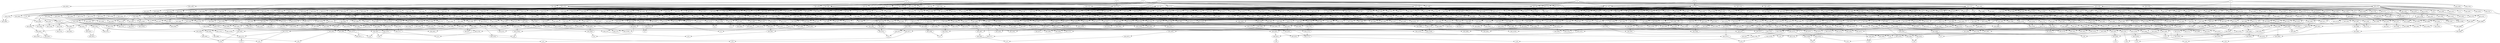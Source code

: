 digraph G {
    "new_n84_" -> "o_1_";
    "new_n94_" -> "o_1_";
    "new_n80_" -> "new_n74_";
    "new_n82_" -> "new_n74_";
    "new_n79_" -> "new_n75_";
    "new_n78_" -> "new_n76_";
    "i_3_" -> "new_n77_";
    "i_4_" -> "new_n77_";
    "i_1_" -> "new_n78_";
    "i_0_" -> "new_n78_";
    "i_6_" -> "new_n79_";
    "new_n77_" -> "new_n80_";
    "new_n81_" -> "new_n80_";
    "i_2_" -> "new_n81_";
    "new_n77_" -> "new_n82_";
    "new_n83_" -> "new_n82_";
    "i_2_" -> "new_n83_";
    "i_1_" -> "new_n83_";
    "new_n92_" -> "new_n84_";
    "new_n85_" -> "new_n84_";
    "new_n88_" -> "new_n85_";
    "new_n86_" -> "new_n85_";
    "new_n77_" -> "new_n86_";
    "new_n87_" -> "new_n86_";
    "i_2_" -> "new_n87_";
    "new_n89_" -> "new_n88_";
    "i_2_" -> "new_n89_";
    "i_0_" -> "new_n89_";
    "new_n91_" -> "new_n90_";
    "i_4_" -> "new_n91_";
    "i_3_" -> "new_n91_";
    "new_n77_" -> "new_n92_";
    "new_n93_" -> "new_n92_";
    "i_0_" -> "new_n93_";
    "i_1_" -> "new_n93_";
    "new_n97_" -> "new_n94_";
    "new_n96_" -> "new_n95_";
    "i_3_" -> "new_n96_";
    "i_4_" -> "new_n96_";
    "i_6_" -> "new_n97_";
    "new_n98_" -> "new_n97_";
    "i_3_" -> "new_n98_";
    "i_4_" -> "new_n98_";
    "new_n100_" -> "o_19_";
    "new_n103_" -> "o_19_";
    "new_n96_" -> "new_n100_";
    "new_n96_" -> "new_n101_";
    "new_n102_" -> "new_n101_";
    "i_5_" -> "new_n102_";
    "i_4_" -> "new_n102_";
    "i_2_" -> "new_n103_";
    "i_0_" -> "new_n103_";
    "new_n113_" -> "o_2_";
    "new_n115_" -> "o_2_";
    "new_n109_" -> "new_n105_";
    "new_n111_" -> "new_n105_";
    "new_n87_" -> "new_n106_";
    "new_n108_" -> "new_n107_";
    "i_4_" -> "new_n108_";
    "i_5_" -> "new_n108_";
    "new_n79_" -> "new_n109_";
    "new_n108_" -> "new_n110_";
    "new_n108_" -> "new_n111_";
    "new_n112_" -> "new_n111_";
    "i_0_" -> "new_n112_";
    "i_2_" -> "new_n112_";
    "new_n114_" -> "new_n113_";
    "new_n107_" -> "new_n113_";
    "i_2_" -> "new_n114_";
    "i_0_" -> "new_n114_";
    "new_n83_" -> "new_n115_";
    "new_n107_" -> "new_n115_";
    "new_n125_" -> "o_0_";
    "new_n136_" -> "o_0_";
    "new_n124_" -> "new_n117_";
    "new_n118_" -> "new_n117_";
    "new_n121_" -> "new_n118_";
    "new_n119_" -> "new_n118_";
    "new_n93_" -> "new_n119_";
    "new_n77_" -> "new_n120_";
    "new_n103_" -> "new_n121_";
    "new_n123_" -> "o_21_";
    "new_n91_" -> "o_21_";
    "i_2_" -> "new_n123_";
    "i_0_" -> "new_n123_";
    "new_n91_" -> "new_n124_";
    "new_n114_" -> "new_n124_";
    "new_n129_" -> "new_n125_";
    "new_n135_" -> "new_n125_";
    "new_n128_" -> "new_n126_";
    "new_n112_" -> "new_n127_";
    "new_n83_" -> "new_n128_";
    "new_n77_" -> "new_n128_";
    "new_n134_" -> "new_n129_";
    "new_n130_" -> "new_n129_";
    "o_6_" -> "new_n130_";
    "new_n93_" -> "new_n131_";
    "new_n91_" -> "new_n131_";
    "new_n112_" -> "o_6_";
    "new_n91_" -> "o_6_";
    "new_n88_" -> "new_n133_";
    "new_n91_" -> "new_n134_";
    "new_n78_" -> "new_n134_";
    "new_n114_" -> "new_n135_";
    "new_n120_" -> "new_n135_";
    "new_n141_" -> "new_n136_";
    "new_n143_" -> "new_n136_";
    "new_n140_" -> "new_n137_";
    "new_n138_" -> "new_n137_";
    "new_n114_" -> "new_n138_";
    "new_n139_" -> "new_n138_";
    "i_7_" -> "new_n139_";
    "new_n91_" -> "new_n140_";
    "new_n120_" -> "new_n141_";
    "new_n142_" -> "new_n141_";
    "new_n91_" -> "new_n142_";
    "new_n83_" -> "new_n142_";
    "new_n145_" -> "new_n143_";
    "new_n144_" -> "new_n143_";
    "new_n103_" -> "new_n144_";
    "new_n139_" -> "new_n144_";
    "new_n103_" -> "new_n145_";
    "new_n139_" -> "o_29_";
    "new_n194_" -> "o_60_";
    "new_n240_" -> "o_60_";
    "new_n180_" -> "new_n148_";
    "new_n191_" -> "new_n148_";
    "new_n162_" -> "new_n149_";
    "new_n157_" -> "new_n150_";
    "new_n151_" -> "new_n150_";
    "new_n152_" -> "new_n151_";
    "new_n155_" -> "new_n152_";
    "new_n153_" -> "new_n152_";
    "new_n154_" -> "new_n153_";
    "new_n103_" -> "new_n153_";
    "i_3_" -> "new_n154_";
    "i_5_" -> "new_n154_";
    "new_n154_" -> "new_n155_";
    "i_6_" -> "new_n155_";
    "new_n103_" -> "new_n156_";
    "i_6_" -> "new_n156_";
    "new_n158_" -> "new_n157_";
    "new_n121_" -> "new_n158_";
    "new_n159_" -> "new_n158_";
    "new_n102_" -> "new_n159_";
    "i_6_" -> "new_n159_";
    "new_n103_" -> "new_n160_";
    "new_n102_" -> "new_n161_";
    "new_n96_" -> "new_n161_";
    "new_n167_" -> "new_n162_";
    "new_n177_" -> "new_n162_";
    "new_n102_" -> "new_n163_";
    "new_n164_" -> "new_n163_";
    "new_n165_" -> "new_n164_";
    "o_6_" -> "new_n164_";
    "new_n112_" -> "new_n165_";
    "i_6_" -> "new_n166_";
    "new_n176_" -> "new_n167_";
    "new_n172_" -> "new_n167_";
    "new_n169_" -> "new_n168_";
    "new_n112_" -> "new_n168_";
    "new_n102_" -> "new_n169_";
    "i_6_" -> "new_n170_";
    "new_n96_" -> "new_n171_";
    "new_n173_" -> "new_n172_";
    "new_n174_" -> "new_n172_";
    "new_n170_" -> "new_n173_";
    "new_n112_" -> "new_n174_";
    "new_n175_" -> "new_n174_";
    "i_6_" -> "new_n175_";
    "new_n112_" -> "new_n176_";
    "new_n100_" -> "new_n176_";
    "new_n178_" -> "new_n177_";
    "o_9_" -> "new_n177_";
    "new_n112_" -> "new_n178_";
    "new_n139_" -> "new_n178_";
    "new_n112_" -> "o_9_";
    "new_n170_" -> "o_9_";
    "new_n188_" -> "new_n180_";
    "new_n182_" -> "new_n181_";
    "new_n186_" -> "new_n181_";
    "new_n184_" -> "new_n182_";
    "i_6_" -> "new_n183_";
    "new_n185_" -> "new_n184_";
    "i_3_" -> "new_n185_";
    "i_4_" -> "new_n185_";
    "new_n155_" -> "new_n186_";
    "new_n187_" -> "new_n186_";
    "new_n103_" -> "new_n187_";
    "new_n98_" -> "new_n187_";
    "new_n190_" -> "new_n188_";
    "new_n189_" -> "new_n188_";
    "new_n112_" -> "new_n189_";
    "new_n77_" -> "new_n189_";
    "new_n185_" -> "new_n190_";
    "new_n145_" -> "new_n191_";
    "new_n193_" -> "new_n192_";
    "new_n108_" -> "new_n193_";
    "new_n212_" -> "new_n194_";
    "new_n236_" -> "new_n194_";
    "new_n205_" -> "new_n195_";
    "new_n197_" -> "new_n196_";
    "new_n200_" -> "new_n197_";
    "new_n107_" -> "new_n198_";
    "new_n114_" -> "new_n198_";
    "i_6_" -> "new_n199_";
    "new_n201_" -> "new_n200_";
    "new_n202_" -> "new_n200_";
    "new_n139_" -> "new_n201_";
    "new_n114_" -> "new_n202_";
    "i_6_" -> "new_n202_";
    "new_n114_" -> "new_n203_";
    "new_n96_" -> "new_n204_";
    "new_n209_" -> "new_n205_";
    "new_n207_" -> "new_n206_";
    "new_n114_" -> "new_n206_";
    "new_n102_" -> "new_n207_";
    "new_n170_" -> "new_n208_";
    "new_n210_" -> "new_n209_";
    "new_n211_" -> "new_n209_";
    "new_n114_" -> "new_n210_";
    "new_n170_" -> "new_n210_";
    "new_n114_" -> "new_n211_";
    "new_n175_" -> "new_n211_";
    "new_n223_" -> "new_n212_";
    "new_n229_" -> "new_n212_";
    "new_n214_" -> "new_n213_";
    "new_n219_" -> "new_n214_";
    "new_n215_" -> "new_n214_";
    "new_n86_" -> "new_n215_";
    "new_n216_" -> "new_n215_";
    "new_n170_" -> "new_n216_";
    "new_n185_" -> "new_n216_";
    "new_n185_" -> "new_n217_";
    "new_n83_" -> "new_n218_";
    "i_6_" -> "new_n218_";
    "new_n83_" -> "new_n219_";
    "new_n185_" -> "new_n220_";
    "new_n98_" -> "new_n220_";
    "new_n83_" -> "o_15_";
    "new_n170_" -> "new_n222_";
    "new_n226_" -> "new_n223_";
    "new_n224_" -> "new_n223_";
    "new_n225_" -> "new_n224_";
    "new_n114_" -> "new_n225_";
    "new_n175_" -> "new_n225_";
    "o_3_" -> "new_n226_";
    "new_n170_" -> "new_n227_";
    "new_n154_" -> "o_3_";
    "new_n230_" -> "new_n229_";
    "new_n232_" -> "new_n230_";
    "new_n231_" -> "new_n230_";
    "new_n139_" -> "new_n231_";
    "new_n154_" -> "new_n231_";
    "new_n233_" -> "new_n232_";
    "new_n175_" -> "new_n232_";
    "i_3_" -> "new_n233_";
    "new_n235_" -> "new_n234_";
    "new_n114_" -> "new_n234_";
    "new_n98_" -> "new_n235_";
    "new_n238_" -> "new_n236_";
    "new_n239_" -> "new_n236_";
    "new_n183_" -> "new_n237_";
    "new_n93_" -> "new_n237_";
    "new_n93_" -> "new_n238_";
    "i_7_" -> "new_n238_";
    "new_n154_" -> "new_n239_";
    "new_n93_" -> "new_n239_";
    "new_n278_" -> "new_n240_";
    "new_n303_" -> "new_n240_";
    "new_n254_" -> "new_n241_";
    "new_n265_" -> "new_n241_";
    "new_n248_" -> "new_n242_";
    "new_n252_" -> "new_n242_";
    "new_n244_" -> "new_n243_";
    "new_n246_" -> "new_n244_";
    "new_n93_" -> "new_n245_";
    "new_n102_" -> "new_n246_";
    "i_6_" -> "new_n246_";
    "new_n93_" -> "new_n247_";
    "new_n249_" -> "new_n248_";
    "new_n251_" -> "new_n248_";
    "new_n250_" -> "new_n249_";
    "i_4_" -> "new_n250_";
    "new_n93_" -> "new_n251_";
    "new_n253_" -> "new_n252_";
    "new_n89_" -> "new_n253_";
    "new_n108_" -> "new_n253_";
    "new_n261_" -> "new_n254_";
    "new_n255_" -> "new_n254_";
    "new_n260_" -> "new_n255_";
    "new_n256_" -> "new_n255_";
    "new_n257_" -> "new_n256_";
    "o_7_" -> "new_n256_";
    "new_n185_" -> "new_n257_";
    "new_n108_" -> "o_7_";
    "new_n170_" -> "o_7_";
    "new_n114_" -> "new_n259_";
    "new_n77_" -> "new_n259_";
    "new_n170_" -> "new_n260_";
    "new_n185_" -> "new_n260_";
    "new_n262_" -> "new_n261_";
    "new_n108_" -> "new_n262_";
    "new_n78_" -> "new_n262_";
    "new_n108_" -> "new_n263_";
    "new_n139_" -> "new_n263_";
    "new_n123_" -> "new_n264_";
    "new_n185_" -> "new_n264_";
    "new_n269_" -> "new_n265_";
    "new_n266_" -> "new_n265_";
    "new_n268_" -> "new_n266_";
    "new_n227_" -> "new_n267_";
    "new_n112_" -> "new_n267_";
    "new_n112_" -> "new_n268_";
    "new_n175_" -> "new_n268_";
    "new_n274_" -> "new_n269_";
    "new_n272_" -> "new_n270_";
    "new_n273_" -> "new_n270_";
    "new_n108_" -> "new_n271_";
    "new_n123_" -> "new_n271_";
    "new_n139_" -> "new_n272_";
    "new_n123_" -> "new_n272_";
    "new_n123_" -> "new_n273_";
    "new_n175_" -> "new_n273_";
    "new_n275_" -> "new_n274_";
    "new_n276_" -> "new_n274_";
    "new_n123_" -> "new_n275_";
    "new_n123_" -> "new_n276_";
    "new_n170_" -> "new_n276_";
    "new_n77_" -> "new_n277_";
    "new_n123_" -> "new_n277_";
    "new_n298_" -> "new_n278_";
    "new_n289_" -> "new_n279_";
    "new_n294_" -> "new_n279_";
    "new_n284_" -> "new_n280_";
    "new_n287_" -> "new_n280_";
    "new_n283_" -> "new_n281_";
    "new_n108_" -> "new_n282_";
    "new_n175_" -> "new_n282_";
    "new_n89_" -> "new_n283_";
    "o_8_" -> "new_n284_";
    "new_n154_" -> "new_n285_";
    "new_n89_" -> "new_n285_";
    "new_n108_" -> "o_8_";
    "new_n170_" -> "o_8_";
    "new_n288_" -> "new_n287_";
    "new_n134_" -> "new_n287_";
    "new_n154_" -> "new_n288_";
    "new_n250_" -> "new_n288_";
    "new_n290_" -> "new_n289_";
    "new_n110_" -> "new_n290_";
    "new_n166_" -> "new_n290_";
    "new_n154_" -> "new_n291_";
    "new_n114_" -> "new_n292_";
    "new_n98_" -> "new_n293_";
    "new_n185_" -> "new_n293_";
    "new_n295_" -> "new_n294_";
    "new_n297_" -> "new_n294_";
    "new_n227_" -> "new_n295_";
    "new_n154_" -> "new_n296_";
    "new_n91_" -> "new_n297_";
    "new_n175_" -> "new_n297_";
    "new_n302_" -> "new_n298_";
    "new_n300_" -> "new_n298_";
    "new_n83_" -> "new_n299_";
    "new_n218_" -> "new_n300_";
    "new_n301_" -> "new_n300_";
    "new_n139_" -> "new_n301_";
    "new_n154_" -> "new_n301_";
    "new_n91_" -> "new_n302_";
    "i_6_" -> "new_n302_";
    "new_n318_" -> "new_n303_";
    "new_n331_" -> "new_n303_";
    "new_n308_" -> "new_n304_";
    "new_n315_" -> "new_n304_";
    "new_n306_" -> "new_n305_";
    "new_n142_" -> "new_n305_";
    "new_n102_" -> "new_n306_";
    "i_6_" -> "new_n307_";
    "new_n309_" -> "new_n308_";
    "new_n312_" -> "new_n308_";
    "new_n173_" -> "new_n309_";
    "new_n310_" -> "new_n309_";
    "new_n83_" -> "new_n310_";
    "new_n96_" -> "new_n310_";
    "new_n169_" -> "new_n311_";
    "new_n83_" -> "new_n311_";
    "new_n314_" -> "new_n312_";
    "new_n313_" -> "new_n312_";
    "new_n83_" -> "new_n313_";
    "new_n77_" -> "new_n313_";
    "new_n185_" -> "new_n314_";
    "new_n317_" -> "new_n315_";
    "new_n316_" -> "new_n315_";
    "new_n108_" -> "new_n316_";
    "new_n83_" -> "new_n316_";
    "new_n83_" -> "new_n317_";
    "i_6_" -> "new_n317_";
    "new_n324_" -> "new_n318_";
    "new_n182_" -> "new_n319_";
    "new_n320_" -> "new_n319_";
    "o_16_" -> "new_n320_";
    "new_n323_" -> "new_n320_";
    "new_n98_" -> "new_n321_";
    "new_n154_" -> "o_16_";
    "new_n170_" -> "o_16_";
    "new_n154_" -> "new_n323_";
    "new_n175_" -> "new_n323_";
    "new_n330_" -> "new_n324_";
    "new_n325_" -> "new_n324_";
    "new_n140_" -> "new_n325_";
    "new_n123_" -> "new_n325_";
    "new_n102_" -> "new_n326_";
    "new_n328_" -> "new_n327_";
    "new_n123_" -> "new_n327_";
    "i_6_" -> "new_n328_";
    "new_n102_" -> "new_n329_";
    "new_n123_" -> "new_n330_";
    "new_n175_" -> "new_n330_";
    "new_n332_" -> "new_n331_";
    "new_n336_" -> "new_n331_";
    "new_n334_" -> "new_n332_";
    "new_n154_" -> "o_14_";
    "new_n170_" -> "o_14_";
    "new_n154_" -> "new_n334_";
    "new_n175_" -> "new_n334_";
    "new_n296_" -> "new_n335_";
    "new_n123_" -> "new_n335_";
    "new_n330_" -> "new_n336_";
    "new_n337_" -> "new_n336_";
    "new_n123_" -> "new_n337_";
    "new_n380_" -> "o_39_";
    "new_n419_" -> "o_39_";
    "new_n363_" -> "new_n339_";
    "new_n371_" -> "new_n339_";
    "new_n349_" -> "new_n340_";
    "new_n360_" -> "new_n340_";
    "new_n347_" -> "new_n341_";
    "new_n344_" -> "new_n342_";
    "new_n345_" -> "new_n342_";
    "new_n89_" -> "new_n343_";
    "new_n285_" -> "new_n344_";
    "new_n346_" -> "new_n345_";
    "new_n89_" -> "new_n346_";
    "new_n102_" -> "new_n346_";
    "new_n210_" -> "new_n347_";
    "new_n348_" -> "new_n347_";
    "new_n114_" -> "new_n348_";
    "new_n102_" -> "new_n348_";
    "new_n356_" -> "new_n349_";
    "new_n358_" -> "new_n349_";
    "new_n354_" -> "new_n350_";
    "new_n351_" -> "new_n350_";
    "new_n323_" -> "new_n351_";
    "new_n227_" -> "new_n352_";
    "new_n78_" -> "new_n352_";
    "new_n154_" -> "new_n353_";
    "new_n78_" -> "new_n354_";
    "new_n98_" -> "new_n355_";
    "new_n224_" -> "new_n356_";
    "new_n114_" -> "o_28_";
    "new_n134_" -> "new_n358_";
    "new_n359_" -> "new_n358_";
    "new_n297_" -> "new_n359_";
    "new_n90_" -> "new_n360_";
    "new_n361_" -> "new_n360_";
    "new_n362_" -> "new_n361_";
    "new_n78_" -> "new_n361_";
    "new_n79_" -> "new_n362_";
    "new_n102_" -> "new_n362_";
    "new_n367_" -> "new_n363_";
    "new_n364_" -> "new_n363_";
    "new_n88_" -> "new_n364_";
    "new_n366_" -> "new_n365_";
    "new_n78_" -> "new_n365_";
    "new_n170_" -> "new_n366_";
    "new_n253_" -> "new_n367_";
    "new_n369_" -> "new_n367_";
    "new_n328_" -> "new_n368_";
    "new_n89_" -> "new_n368_";
    "new_n282_" -> "new_n369_";
    "new_n370_" -> "new_n369_";
    "new_n89_" -> "new_n370_";
    "new_n96_" -> "new_n370_";
    "new_n374_" -> "new_n371_";
    "new_n372_" -> "new_n371_";
    "new_n373_" -> "new_n372_";
    "new_n232_" -> "new_n372_";
    "new_n114_" -> "new_n373_";
    "new_n376_" -> "new_n374_";
    "new_n78_" -> "o_11_";
    "new_n377_" -> "new_n376_";
    "new_n378_" -> "new_n376_";
    "new_n78_" -> "new_n377_";
    "new_n108_" -> "new_n377_";
    "new_n108_" -> "new_n378_";
    "new_n78_" -> "new_n378_";
    "new_n170_" -> "new_n379_";
    "new_n185_" -> "new_n379_";
    "new_n399_" -> "new_n380_";
    "new_n304_" -> "new_n380_";
    "new_n387_" -> "new_n381_";
    "new_n395_" -> "new_n381_";
    "new_n383_" -> "new_n382_";
    "new_n385_" -> "new_n382_";
    "o_21_" -> "new_n383_";
    "new_n330_" -> "new_n383_";
    "new_n112_" -> "new_n384_";
    "new_n386_" -> "new_n385_";
    "new_n123_" -> "new_n386_";
    "new_n154_" -> "new_n386_";
    "new_n391_" -> "new_n387_";
    "new_n394_" -> "new_n387_";
    "new_n301_" -> "new_n388_";
    "new_n390_" -> "new_n388_";
    "new_n291_" -> "new_n389_";
    "new_n154_" -> "new_n390_";
    "new_n93_" -> "new_n390_";
    "new_n393_" -> "new_n391_";
    "new_n123_" -> "o_20_";
    "new_n123_" -> "new_n393_";
    "new_n272_" -> "new_n394_";
    "new_n396_" -> "new_n395_";
    "new_n397_" -> "new_n395_";
    "new_n222_" -> "new_n396_";
    "new_n398_" -> "new_n397_";
    "new_n302_" -> "new_n397_";
    "new_n123_" -> "new_n398_";
    "i_6_" -> "new_n398_";
    "new_n410_" -> "new_n399_";
    "new_n407_" -> "new_n400_";
    "new_n405_" -> "new_n401_";
    "new_n402_" -> "new_n401_";
    "new_n403_" -> "new_n402_";
    "new_n404_" -> "new_n402_";
    "new_n103_" -> "new_n403_";
    "new_n96_" -> "new_n403_";
    "new_n103_" -> "new_n404_";
    "new_n77_" -> "new_n404_";
    "new_n145_" -> "new_n405_";
    "new_n193_" -> "new_n405_";
    "new_n169_" -> "new_n406_";
    "new_n103_" -> "new_n406_";
    "new_n121_" -> "new_n407_";
    "new_n409_" -> "new_n407_";
    "i_7_" -> "new_n408_";
    "new_n102_" -> "new_n409_";
    "new_n170_" -> "new_n409_";
    "new_n414_" -> "new_n410_";
    "new_n417_" -> "new_n410_";
    "new_n413_" -> "new_n411_";
    "new_n412_" -> "new_n411_";
    "new_n276_" -> "new_n412_";
    "new_n123_" -> "new_n413_";
    "new_n416_" -> "new_n414_";
    "new_n123_" -> "new_n415_";
    "i_7_" -> "new_n415_";
    "new_n413_" -> "new_n416_";
    "o_14_" -> "new_n416_";
    "new_n393_" -> "new_n417_";
    "new_n418_" -> "new_n417_";
    "new_n171_" -> "new_n418_";
    "new_n123_" -> "new_n418_";
    "new_n430_" -> "new_n419_";
    "new_n425_" -> "new_n420_";
    "new_n429_" -> "new_n420_";
    "new_n424_" -> "new_n421_";
    "new_n172_" -> "new_n421_";
    "new_n423_" -> "new_n422_";
    "new_n177_" -> "new_n422_";
    "new_n175_" -> "new_n423_";
    "new_n190_" -> "new_n424_";
    "new_n427_" -> "new_n425_";
    "new_n428_" -> "new_n425_";
    "new_n112_" -> "new_n426_";
    "new_n227_" -> "new_n427_";
    "new_n268_" -> "new_n427_";
    "new_n165_" -> "new_n428_";
    "o_6_" -> "new_n428_";
    "new_n98_" -> "new_n429_";
    "new_n155_" -> "new_n429_";
    "new_n439_" -> "new_n430_";
    "new_n449_" -> "new_n430_";
    "new_n436_" -> "new_n431_";
    "new_n216_" -> "new_n432_";
    "new_n434_" -> "new_n433_";
    "new_n83_" -> "new_n433_";
    "new_n185_" -> "new_n434_";
    "new_n98_" -> "new_n435_";
    "new_n438_" -> "new_n436_";
    "new_n437_" -> "new_n436_";
    "new_n154_" -> "new_n437_";
    "new_n222_" -> "new_n438_";
    "new_n443_" -> "new_n439_";
    "new_n182_" -> "new_n440_";
    "new_n441_" -> "new_n440_";
    "new_n314_" -> "new_n441_";
    "new_n442_" -> "new_n441_";
    "new_n114_" -> "new_n442_";
    "new_n77_" -> "new_n442_";
    "new_n444_" -> "new_n443_";
    "new_n448_" -> "new_n443_";
    "new_n445_" -> "new_n444_";
    "new_n446_" -> "new_n444_";
    "new_n96_" -> "new_n445_";
    "new_n114_" -> "new_n445_";
    "new_n96_" -> "new_n446_";
    "new_n114_" -> "new_n446_";
    "new_n114_" -> "new_n447_";
    "i_7_" -> "new_n447_";
    "new_n107_" -> "new_n448_";
    "new_n114_" -> "new_n448_";
    "new_n452_" -> "new_n449_";
    "new_n455_" -> "new_n449_";
    "new_n451_" -> "new_n450_";
    "new_n92_" -> "new_n450_";
    "new_n185_" -> "new_n451_";
    "new_n453_" -> "new_n452_";
    "new_n454_" -> "new_n452_";
    "new_n93_" -> "new_n453_";
    "new_n96_" -> "new_n453_";
    "new_n77_" -> "new_n454_";
    "new_n93_" -> "new_n454_";
    "new_n101_" -> "new_n455_";
    "new_n93_" -> "new_n455_";
    "new_n481_" -> "o_38_";
    "new_n493_" -> "o_38_";
    "new_n472_" -> "new_n457_";
    "new_n465_" -> "new_n458_";
    "new_n471_" -> "new_n458_";
    "new_n461_" -> "new_n459_";
    "new_n460_" -> "new_n459_";
    "new_n369_" -> "new_n460_";
    "new_n464_" -> "new_n461_";
    "new_n462_" -> "new_n461_";
    "new_n285_" -> "new_n462_";
    "new_n463_" -> "new_n462_";
    "new_n102_" -> "new_n463_";
    "i_6_" -> "new_n463_";
    "new_n102_" -> "new_n464_";
    "new_n139_" -> "new_n464_";
    "new_n468_" -> "new_n465_";
    "new_n470_" -> "new_n465_";
    "i_6_" -> "new_n466_";
    "new_n78_" -> "new_n467_";
    "new_n78_" -> "new_n468_";
    "new_n469_" -> "new_n468_";
    "new_n297_" -> "new_n469_";
    "new_n253_" -> "new_n470_";
    "new_n257_" -> "new_n470_";
    "new_n295_" -> "new_n471_";
    "new_n320_" -> "new_n471_";
    "new_n476_" -> "new_n472_";
    "new_n473_" -> "new_n472_";
    "new_n230_" -> "new_n473_";
    "new_n475_" -> "new_n473_";
    "new_n373_" -> "new_n474_";
    "new_n232_" -> "new_n475_";
    "new_n379_" -> "new_n475_";
    "new_n223_" -> "new_n476_";
    "new_n477_" -> "new_n476_";
    "new_n210_" -> "new_n477_";
    "new_n479_" -> "new_n478_";
    "new_n78_" -> "new_n478_";
    "new_n108_" -> "new_n479_";
    "i_6_" -> "new_n480_";
    "new_n77_" -> "new_n480_";
    "new_n162_" -> "new_n481_";
    "new_n492_" -> "new_n481_";
    "new_n489_" -> "new_n482_";
    "new_n490_" -> "new_n482_";
    "new_n485_" -> "new_n483_";
    "new_n488_" -> "new_n483_";
    "new_n330_" -> "new_n484_";
    "new_n332_" -> "new_n484_";
    "new_n486_" -> "new_n485_";
    "new_n487_" -> "new_n485_";
    "new_n171_" -> "new_n486_";
    "new_n246_" -> "new_n487_";
    "new_n405_" -> "new_n488_";
    "new_n389_" -> "new_n489_";
    "new_n268_" -> "new_n489_";
    "new_n110_" -> "new_n490_";
    "new_n251_" -> "new_n490_";
    "new_n453_" -> "new_n491_";
    "new_n442_" -> "new_n492_";
    "new_n443_" -> "new_n492_";
    "new_n506_" -> "new_n493_";
    "new_n495_" -> "new_n494_";
    "new_n503_" -> "new_n494_";
    "new_n499_" -> "new_n495_";
    "new_n498_" -> "new_n496_";
    "new_n309_" -> "new_n496_";
    "new_n328_" -> "new_n497_";
    "new_n83_" -> "new_n497_";
    "new_n96_" -> "new_n498_";
    "new_n139_" -> "new_n498_";
    "new_n501_" -> "new_n499_";
    "new_n502_" -> "new_n499_";
    "new_n91_" -> "new_n500_";
    "new_n296_" -> "new_n501_";
    "new_n83_" -> "new_n501_";
    "new_n140_" -> "new_n502_";
    "new_n83_" -> "new_n502_";
    "new_n504_" -> "new_n503_";
    "new_n505_" -> "new_n503_";
    "new_n273_" -> "new_n504_";
    "new_n276_" -> "new_n504_";
    "new_n398_" -> "new_n505_";
    "new_n180_" -> "new_n506_";
    "new_n508_" -> "new_n506_";
    "new_n157_" -> "new_n507_";
    "new_n513_" -> "new_n508_";
    "new_n512_" -> "new_n509_";
    "new_n511_" -> "new_n510_";
    "new_n185_" -> "new_n511_";
    "new_n317_" -> "new_n512_";
    "new_n516_" -> "new_n513_";
    "new_n518_" -> "new_n513_";
    "new_n515_" -> "new_n514_";
    "new_n93_" -> "new_n514_";
    "new_n185_" -> "new_n515_";
    "new_n355_" -> "new_n516_";
    "new_n93_" -> "new_n516_";
    "new_n154_" -> "new_n517_";
    "o_3_" -> "new_n518_";
    "new_n519_" -> "new_n518_";
    "new_n93_" -> "new_n519_";
    "i_6_" -> "new_n519_";
    "new_n175_" -> "o_25_";
    "new_n114_" -> "o_12_";
    "new_n545_" -> "o_37_";
    "new_n566_" -> "o_37_";
    "new_n524_" -> "new_n523_";
    "new_n541_" -> "new_n523_";
    "new_n538_" -> "new_n524_";
    "new_n540_" -> "new_n524_";
    "new_n531_" -> "new_n525_";
    "new_n533_" -> "new_n525_";
    "new_n527_" -> "new_n526_";
    "new_n530_" -> "new_n526_";
    "new_n227_" -> "new_n527_";
    "new_n528_" -> "new_n527_";
    "new_n154_" -> "new_n528_";
    "new_n170_" -> "new_n528_";
    "new_n78_" -> "new_n529_";
    "new_n108_" -> "new_n530_";
    "new_n103_" -> "new_n530_";
    "new_n285_" -> "new_n531_";
    "new_n532_" -> "new_n531_";
    "new_n227_" -> "new_n532_";
    "new_n346_" -> "new_n532_";
    "new_n158_" -> "new_n533_";
    "new_n534_" -> "new_n533_";
    "new_n536_" -> "new_n534_";
    "new_n537_" -> "new_n534_";
    "new_n114_" -> "new_n535_";
    "new_n185_" -> "new_n535_";
    "new_n123_" -> "new_n536_";
    "new_n170_" -> "new_n536_";
    "new_n89_" -> "new_n537_";
    "new_n170_" -> "new_n537_";
    "new_n501_" -> "new_n538_";
    "new_n539_" -> "new_n538_";
    "new_n337_" -> "new_n539_";
    "new_n137_" -> "new_n539_";
    "new_n300_" -> "new_n540_";
    "new_n543_" -> "new_n541_";
    "new_n287_" -> "new_n541_";
    "new_n325_" -> "new_n542_";
    "new_n544_" -> "new_n543_";
    "new_n164_" -> "new_n543_";
    "new_n329_" -> "new_n544_";
    "new_n555_" -> "new_n545_";
    "new_n363_" -> "new_n545_";
    "new_n548_" -> "new_n546_";
    "new_n551_" -> "new_n546_";
    "new_n422_" -> "new_n547_";
    "new_n550_" -> "new_n548_";
    "new_n190_" -> "new_n549_";
    "new_n127_" -> "new_n549_";
    "new_n100_" -> "new_n550_";
    "new_n112_" -> "new_n550_";
    "new_n552_" -> "new_n551_";
    "new_n553_" -> "new_n551_";
    "new_n366_" -> "new_n552_";
    "new_n155_" -> "new_n553_";
    "new_n554_" -> "new_n553_";
    "new_n103_" -> "new_n554_";
    "new_n98_" -> "new_n554_";
    "new_n562_" -> "new_n555_";
    "new_n563_" -> "new_n555_";
    "new_n557_" -> "new_n556_";
    "new_n561_" -> "new_n556_";
    "new_n558_" -> "new_n557_";
    "new_n173_" -> "new_n558_";
    "new_n559_" -> "new_n558_";
    "new_n96_" -> "new_n559_";
    "new_n83_" -> "new_n559_";
    "new_n207_" -> "new_n560_";
    "new_n83_" -> "new_n560_";
    "new_n307_" -> "new_n561_";
    "new_n142_" -> "new_n561_";
    "new_n490_" -> "new_n562_";
    "new_n565_" -> "new_n563_";
    "new_n239_" -> "new_n563_";
    "new_n93_" -> "new_n564_";
    "new_n98_" -> "new_n565_";
    "new_n93_" -> "new_n565_";
    "new_n569_" -> "new_n566_";
    "new_n568_" -> "new_n567_";
    "new_n214_" -> "new_n567_";
    "new_n274_" -> "new_n568_";
    "new_n270_" -> "new_n568_";
    "new_n570_" -> "new_n569_";
    "new_n574_" -> "new_n569_";
    "new_n572_" -> "new_n570_";
    "new_n573_" -> "new_n570_";
    "new_n112_" -> "new_n571_";
    "new_n235_" -> "new_n572_";
    "new_n112_" -> "new_n572_";
    "new_n154_" -> "new_n573_";
    "new_n112_" -> "new_n573_";
    "new_n226_" -> "new_n574_";
    "new_n230_" -> "new_n574_";
    "o_30_" -> "o_26_";
    "new_n170_" -> "o_30_";
    "new_n595_" -> "o_50_";
    "new_n601_" -> "o_50_";
    "new_n304_" -> "new_n578_";
    "new_n459_" -> "new_n578_";
    "new_n587_" -> "new_n579_";
    "new_n592_" -> "new_n579_";
    "new_n582_" -> "new_n580_";
    "new_n585_" -> "new_n580_";
    "new_n470_" -> "new_n581_";
    "new_n131_" -> "new_n582_";
    "new_n584_" -> "new_n582_";
    "new_n93_" -> "new_n583_";
    "new_n93_" -> "new_n584_";
    "new_n175_" -> "new_n584_";
    "new_n153_" -> "new_n585_";
    "new_n409_" -> "new_n585_";
    "new_n121_" -> "new_n586_";
    "new_n589_" -> "new_n587_";
    "new_n590_" -> "new_n587_";
    "new_n402_" -> "new_n588_";
    "new_n353_" -> "new_n589_";
    "new_n406_" -> "new_n589_";
    "new_n453_" -> "new_n590_";
    "new_n591_" -> "new_n590_";
    "o_3_" -> "new_n591_";
    "new_n297_" -> "new_n591_";
    "new_n570_" -> "new_n592_";
    "new_n236_" -> "new_n592_";
    "new_n93_" -> "new_n593_";
    "new_n77_" -> "new_n594_";
    "new_n596_" -> "new_n595_";
    "new_n598_" -> "new_n596_";
    "new_n599_" -> "new_n596_";
    "new_n229_" -> "new_n597_";
    "new_n223_" -> "new_n597_";
    "new_n134_" -> "new_n598_";
    "new_n262_" -> "new_n599_";
    "new_n209_" -> "new_n599_";
    "new_n78_" -> "new_n600_";
    "new_n96_" -> "new_n600_";
    "new_n567_" -> "new_n601_";
    "new_n607_" -> "new_n601_";
    "new_n603_" -> "new_n602_";
    "new_n604_" -> "new_n603_";
    "new_n606_" -> "new_n603_";
    "new_n605_" -> "new_n604_";
    "new_n264_" -> "new_n605_";
    "new_n260_" -> "new_n605_";
    "new_n335_" -> "new_n606_";
    "new_n332_" -> "new_n606_";
    "new_n305_" -> "new_n607_";
    "new_n612_" -> "o_36_";
    "new_n472_" -> "new_n609_";
    "new_n610_" -> "new_n609_";
    "new_n298_" -> "new_n610_";
    "new_n396_" -> "new_n611_";
    "new_n83_" -> "new_n611_";
    "new_n616_" -> "new_n612_";
    "new_n631_" -> "new_n612_";
    "new_n614_" -> "new_n613_";
    "new_n615_" -> "new_n613_";
    "new_n190_" -> "new_n614_";
    "new_n429_" -> "new_n614_";
    "new_n413_" -> "new_n615_";
    "new_n441_" -> "new_n615_";
    "new_n618_" -> "new_n616_";
    "new_n625_" -> "new_n616_";
    "new_n443_" -> "new_n617_";
    "new_n557_" -> "new_n618_";
    "new_n619_" -> "new_n618_";
    "new_n621_" -> "new_n619_";
    "new_n622_" -> "new_n619_";
    "new_n97_" -> "new_n620_";
    "new_n93_" -> "new_n620_";
    "new_n307_" -> "new_n621_";
    "new_n565_" -> "new_n621_";
    "new_n623_" -> "new_n622_";
    "new_n624_" -> "new_n622_";
    "new_n154_" -> "new_n623_";
    "new_n83_" -> "new_n624_";
    "new_n91_" -> "new_n624_";
    "new_n629_" -> "new_n625_";
    "new_n626_" -> "new_n625_";
    "new_n628_" -> "new_n626_";
    "new_n627_" -> "new_n626_";
    "new_n100_" -> "new_n627_";
    "new_n103_" -> "new_n627_";
    "new_n328_" -> "new_n628_";
    "new_n103_" -> "new_n628_";
    "new_n153_" -> "new_n629_";
    "new_n103_" -> "new_n630_";
    "new_n102_" -> "new_n630_";
    "new_n449_" -> "new_n631_";
    "new_n503_" -> "new_n631_";
    "new_n489_" -> "new_n632_";
    "new_n633_" -> "new_n632_";
    "new_n634_" -> "new_n633_";
    "new_n636_" -> "new_n633_";
    "new_n142_" -> "new_n634_";
    "new_n635_" -> "new_n634_";
    "new_n154_" -> "new_n635_";
    "new_n93_" -> "new_n635_";
    "o_21_" -> "new_n636_";
    "new_n393_" -> "new_n636_";
    "new_n317_" -> "o_27_";
    "new_n639_" -> "o_35_";
    "new_n645_" -> "new_n639_";
    "new_n649_" -> "new_n639_";
    "new_n618_" -> "new_n640_";
    "new_n641_" -> "new_n640_";
    "new_n644_" -> "new_n641_";
    "new_n452_" -> "new_n641_";
    "new_n643_" -> "new_n642_";
    "new_n530_" -> "new_n642_";
    "new_n171_" -> "new_n643_";
    "new_n573_" -> "new_n643_";
    "new_n634_" -> "new_n644_";
    "new_n646_" -> "new_n645_";
    "new_n425_" -> "new_n645_";
    "new_n647_" -> "new_n646_";
    "new_n331_" -> "new_n646_";
    "new_n648_" -> "new_n647_";
    "new_n429_" -> "new_n647_";
    "new_n98_" -> "new_n648_";
    "new_n503_" -> "new_n649_";
    "new_n93_" -> "o_13_";
    "new_n652_" -> "o_34_";
    "new_n613_" -> "o_34_";
    "new_n658_" -> "new_n652_";
    "new_n670_" -> "new_n652_";
    "new_n656_" -> "new_n653_";
    "new_n657_" -> "new_n653_";
    "new_n300_" -> "new_n654_";
    "new_n496_" -> "new_n654_";
    "new_n83_" -> "new_n655_";
    "new_n397_" -> "new_n656_";
    "new_n512_" -> "new_n657_";
    "new_n510_" -> "new_n657_";
    "new_n661_" -> "new_n658_";
    "new_n667_" -> "new_n658_";
    "new_n660_" -> "new_n659_";
    "new_n248_" -> "new_n659_";
    "new_n244_" -> "new_n660_";
    "new_n662_" -> "new_n661_";
    "new_n663_" -> "new_n662_";
    "new_n665_" -> "new_n662_";
    "new_n90_" -> "new_n663_";
    "new_n664_" -> "new_n663_";
    "new_n123_" -> "new_n664_";
    "i_6_" -> "new_n664_";
    "new_n666_" -> "new_n665_";
    "new_n139_" -> "new_n666_";
    "new_n123_" -> "new_n666_";
    "new_n270_" -> "new_n667_";
    "new_n669_" -> "new_n667_";
    "new_n123_" -> "new_n668_";
    "new_n276_" -> "new_n669_";
    "new_n671_" -> "new_n670_";
    "new_n672_" -> "new_n671_";
    "new_n674_" -> "new_n671_";
    "new_n427_" -> "new_n672_";
    "new_n108_" -> "new_n673_";
    "new_n93_" -> "new_n673_";
    "new_n332_" -> "new_n674_";
    "new_n693_" -> "o_40_";
    "new_n459_" -> "o_40_";
    "new_n684_" -> "new_n676_";
    "new_n689_" -> "new_n676_";
    "new_n680_" -> "new_n677_";
    "new_n681_" -> "new_n677_";
    "new_n245_" -> "new_n678_";
    "new_n679_" -> "new_n678_";
    "new_n302_" -> "new_n679_";
    "new_n561_" -> "new_n679_";
    "new_n505_" -> "new_n680_";
    "new_n416_" -> "new_n681_";
    "new_n682_" -> "new_n681_";
    "new_n386_" -> "new_n682_";
    "new_n683_" -> "new_n682_";
    "new_n123_" -> "new_n683_";
    "new_n154_" -> "new_n683_";
    "new_n686_" -> "new_n684_";
    "new_n688_" -> "new_n684_";
    "new_n583_" -> "new_n685_";
    "new_n488_" -> "new_n685_";
    "new_n268_" -> "new_n686_";
    "new_n687_" -> "new_n686_";
    "new_n121_" -> "new_n687_";
    "new_n133_" -> "new_n687_";
    "new_n275_" -> "new_n688_";
    "new_n113_" -> "new_n688_";
    "new_n540_" -> "new_n689_";
    "new_n691_" -> "new_n690_";
    "new_n558_" -> "new_n690_";
    "new_n295_" -> "new_n691_";
    "new_n692_" -> "new_n691_";
    "new_n536_" -> "new_n692_";
    "new_n596_" -> "new_n693_";
    "new_n694_" -> "new_n693_";
    "new_n696_" -> "new_n694_";
    "new_n698_" -> "new_n694_";
    "new_n591_" -> "new_n695_";
    "new_n697_" -> "new_n696_";
    "new_n239_" -> "new_n697_";
    "new_n699_" -> "new_n698_";
    "new_n702_" -> "new_n698_";
    "new_n700_" -> "new_n699_";
    "new_n701_" -> "new_n699_";
    "new_n88_" -> "new_n700_";
    "new_n442_" -> "new_n700_";
    "new_n291_" -> "new_n701_";
    "i_6_" -> "new_n701_";
    "new_n200_" -> "new_n702_";
    "new_n711_" -> "o_33_";
    "new_n149_" -> "o_33_";
    "new_n709_" -> "new_n704_";
    "new_n710_" -> "new_n704_";
    "new_n706_" -> "new_n705_";
    "new_n707_" -> "new_n706_";
    "new_n708_" -> "new_n707_";
    "new_n345_" -> "new_n707_";
    "new_n250_" -> "new_n708_";
    "new_n376_" -> "new_n709_";
    "new_n384_" -> "new_n710_";
    "new_n489_" -> "new_n710_";
    "new_n717_" -> "new_n711_";
    "new_n722_" -> "new_n711_";
    "new_n714_" -> "new_n712_";
    "new_n716_" -> "new_n712_";
    "new_n509_" -> "new_n713_";
    "new_n697_" -> "new_n713_";
    "new_n715_" -> "new_n714_";
    "new_n361_" -> "new_n715_";
    "new_n337_" -> "new_n716_";
    "new_n484_" -> "new_n716_";
    "new_n679_" -> "new_n717_";
    "new_n721_" -> "new_n717_";
    "new_n719_" -> "new_n718_";
    "new_n558_" -> "new_n718_";
    "new_n337_" -> "new_n719_";
    "new_n720_" -> "new_n719_";
    "new_n530_" -> "new_n720_";
    "new_n170_" -> "new_n720_";
    "new_n257_" -> "new_n721_";
    "new_n320_" -> "new_n721_";
    "new_n723_" -> "new_n722_";
    "new_n724_" -> "new_n722_";
    "new_n605_" -> "new_n723_";
    "new_n702_" -> "new_n724_";
    "new_n726_" -> "o_22_";
    "new_n123_" -> "o_22_";
    "new_n170_" -> "new_n726_";
    "new_n731_" -> "o_32_";
    "new_n472_" -> "new_n728_";
    "new_n729_" -> "new_n728_";
    "new_n484_" -> "new_n729_";
    "new_n730_" -> "new_n729_";
    "new_n275_" -> "new_n730_";
    "new_n337_" -> "new_n730_";
    "new_n732_" -> "new_n731_";
    "new_n734_" -> "new_n731_";
    "new_n607_" -> "new_n732_";
    "new_n733_" -> "new_n732_";
    "new_n308_" -> "new_n733_";
    "new_n315_" -> "new_n733_";
    "new_n735_" -> "new_n734_";
    "new_n742_" -> "new_n734_";
    "new_n738_" -> "new_n735_";
    "new_n741_" -> "new_n735_";
    "new_n737_" -> "new_n736_";
    "new_n244_" -> "new_n736_";
    "new_n208_" -> "new_n737_";
    "new_n740_" -> "new_n738_";
    "new_n93_" -> "new_n739_";
    "new_n170_" -> "new_n740_";
    "new_n251_" -> "new_n741_";
    "new_n110_" -> "new_n741_";
    "new_n573_" -> "new_n742_";
    "new_n743_" -> "new_n742_";
    "new_n222_" -> "new_n743_";
    "new_n744_" -> "new_n743_";
    "new_n145_" -> "new_n744_";
    "new_n190_" -> "o_23_";
    "new_n152_" -> "o_23_";
    "i_7_" -> "new_n746_";
    "new_n112_" -> "o_18_";
    "new_n749_" -> "o_31_";
    "new_n757_" -> "o_31_";
    "new_n508_" -> "new_n749_";
    "new_n562_" -> "new_n749_";
    "new_n269_" -> "new_n750_";
    "new_n551_" -> "new_n750_";
    "new_n755_" -> "new_n751_";
    "new_n752_" -> "new_n751_";
    "new_n753_" -> "new_n752_";
    "new_n204_" -> "new_n753_";
    "o_24_" -> "new_n753_";
    "new_n103_" -> "o_24_";
    "new_n175_" -> "o_24_";
    "new_n145_" -> "new_n755_";
    "new_n756_" -> "new_n755_";
    "new_n208_" -> "new_n756_";
    "new_n759_" -> "new_n757_";
    "new_n760_" -> "new_n757_";
    "new_n495_" -> "new_n758_";
    "new_n548_" -> "new_n759_";
    "new_n763_" -> "new_n760_";
    "new_n268_" -> "new_n761_";
    "new_n543_" -> "new_n761_";
    "new_n112_" -> "new_n762_";
    "new_n291_" -> "new_n763_";
    "o_18_" -> "new_n763_";
    "new_n337_" -> "o_17_";
    "new_n766_" -> "o_56_";
    "new_n770_" -> "o_56_";
    "new_n768_" -> "new_n766_";
    "new_n769_" -> "new_n766_";
    "new_n761_" -> "new_n767_";
    "new_n763_" -> "new_n767_";
    "new_n681_" -> "new_n768_";
    "new_n439_" -> "new_n768_";
    "new_n177_" -> "new_n769_";
    "new_n776_" -> "new_n770_";
    "new_n787_" -> "new_n770_";
    "new_n432_" -> "new_n771_";
    "new_n773_" -> "new_n772_";
    "new_n774_" -> "new_n772_";
    "new_n737_" -> "new_n773_";
    "new_n663_" -> "new_n773_";
    "new_n666_" -> "new_n774_";
    "new_n692_" -> "new_n774_";
    "new_n275_" -> "new_n775_";
    "new_n778_" -> "new_n776_";
    "new_n782_" -> "new_n776_";
    "new_n305_" -> "new_n777_";
    "new_n188_" -> "new_n778_";
    "new_n779_" -> "new_n778_";
    "new_n780_" -> "new_n779_";
    "new_n251_" -> "new_n780_";
    "new_n781_" -> "new_n780_";
    "new_n170_" -> "new_n781_";
    "new_n185_" -> "new_n781_";
    "new_n785_" -> "new_n782_";
    "new_n584_" -> "new_n783_";
    "new_n530_" -> "new_n783_";
    "new_n451_" -> "new_n784_";
    "new_n246_" -> "new_n785_";
    "new_n786_" -> "new_n785_";
    "new_n623_" -> "new_n786_";
    "new_n788_" -> "new_n787_";
    "new_n186_" -> "new_n787_";
    "new_n182_" -> "new_n788_";
    "new_n789_" -> "new_n788_";
    "new_n112_" -> "new_n789_";
    "new_n83_" -> "new_n790_";
    "new_n797_" -> "o_43_";
    "new_n801_" -> "o_43_";
    "new_n794_" -> "new_n792_";
    "new_n795_" -> "new_n792_";
    "new_n460_" -> "new_n793_";
    "new_n714_" -> "new_n793_";
    "new_n180_" -> "new_n794_";
    "new_n372_" -> "new_n795_";
    "new_n342_" -> "new_n795_";
    "new_n721_" -> "new_n796_";
    "new_n431_" -> "new_n797_";
    "new_n799_" -> "new_n797_";
    "new_n309_" -> "new_n798_";
    "new_n777_" -> "new_n798_";
    "new_n504_" -> "new_n799_";
    "new_n550_" -> "new_n799_";
    "new_n390_" -> "new_n800_";
    "new_n224_" -> "new_n800_";
    "new_n815_" -> "new_n801_";
    "new_n820_" -> "new_n801_";
    "new_n807_" -> "new_n802_";
    "new_n810_" -> "new_n802_";
    "new_n805_" -> "new_n803_";
    "new_n806_" -> "new_n803_";
    "new_n301_" -> "new_n804_";
    "new_n700_" -> "new_n804_";
    "o_9_" -> "new_n805_";
    "new_n251_" -> "new_n806_";
    "new_n317_" -> "new_n806_";
    "new_n808_" -> "new_n807_";
    "new_n809_" -> "new_n807_";
    "new_n386_" -> "new_n808_";
    "new_n173_" -> "new_n809_";
    "new_n535_" -> "new_n809_";
    "new_n811_" -> "new_n810_";
    "new_n812_" -> "new_n810_";
    "new_n200_" -> "new_n811_";
    "new_n359_" -> "new_n812_";
    "new_n166_" -> "new_n813_";
    "new_n83_" -> "new_n814_";
    "new_n108_" -> "new_n814_";
    "new_n672_" -> "new_n815_";
    "new_n819_" -> "new_n815_";
    "new_n818_" -> "new_n816_";
    "o_7_" -> "new_n817_";
    "new_n155_" -> "new_n818_";
    "new_n174_" -> "new_n818_";
    "new_n510_" -> "new_n819_";
    "new_n543_" -> "new_n820_";
    "new_n598_" -> "new_n820_";
    "new_n674_" -> "new_n821_";
    "new_n833_" -> "o_55_";
    "new_n839_" -> "o_55_";
    "new_n828_" -> "new_n823_";
    "new_n831_" -> "new_n823_";
    "new_n825_" -> "new_n824_";
    "new_n376_" -> "new_n824_";
    "new_n715_" -> "new_n825_";
    "new_n827_" -> "new_n825_";
    "new_n351_" -> "new_n826_";
    "new_n594_" -> "new_n827_";
    "new_n591_" -> "new_n827_";
    "new_n829_" -> "new_n828_";
    "new_n763_" -> "new_n828_";
    "new_n110_" -> "new_n829_";
    "new_n830_" -> "new_n829_";
    "new_n199_" -> "new_n830_";
    "new_n451_" -> "new_n830_";
    "new_n548_" -> "new_n831_";
    "new_n832_" -> "new_n831_";
    "new_n409_" -> "new_n832_";
    "new_n551_" -> "new_n832_";
    "new_n835_" -> "new_n833_";
    "new_n836_" -> "new_n833_";
    "new_n503_" -> "new_n834_";
    "new_n773_" -> "new_n835_";
    "new_n774_" -> "new_n835_";
    "new_n837_" -> "new_n836_";
    "new_n223_" -> "new_n836_";
    "new_n512_" -> "new_n837_";
    "new_n347_" -> "new_n837_";
    "new_n173_" -> "o_10_";
    "new_n83_" -> "o_10_";
    "new_n840_" -> "new_n839_";
    "new_n443_" -> "new_n839_";
    "new_n440_" -> "new_n840_";
    "new_n841_" -> "new_n840_";
    "o_7_" -> "new_n841_";
    "new_n519_" -> "new_n841_";
    "new_n843_" -> "o_44_";
    "new_n848_" -> "o_44_";
    "new_n844_" -> "new_n843_";
    "new_n846_" -> "new_n843_";
    "new_n773_" -> "new_n844_";
    "new_n774_" -> "new_n844_";
    "new_n152_" -> "new_n845_";
    "new_n530_" -> "new_n845_";
    "new_n556_" -> "new_n846_";
    "new_n177_" -> "new_n847_";
    "new_n849_" -> "new_n848_";
    "new_n851_" -> "new_n848_";
    "new_n850_" -> "new_n849_";
    "new_n452_" -> "new_n850_";
    "new_n582_" -> "new_n851_";
    "new_n855_" -> "o_58_";
    "new_n866_" -> "o_58_";
    "new_n854_" -> "new_n853_";
    "new_n695_" -> "new_n854_";
    "new_n707_" -> "new_n854_";
    "new_n864_" -> "new_n855_";
    "new_n851_" -> "new_n855_";
    "new_n861_" -> "new_n856_";
    "new_n568_" -> "new_n856_";
    "new_n859_" -> "new_n857_";
    "new_n152_" -> "new_n857_";
    "new_n501_" -> "new_n858_";
    "new_n307_" -> "new_n859_";
    "new_n860_" -> "new_n859_";
    "new_n121_" -> "new_n860_";
    "new_n630_" -> "new_n860_";
    "new_n862_" -> "new_n861_";
    "new_n181_" -> "new_n861_";
    "new_n306_" -> "new_n862_";
    "new_n145_" -> "new_n862_";
    "i_0_" -> "new_n863_";
    "new_n850_" -> "new_n864_";
    "new_n626_" -> "new_n864_";
    "new_n557_" -> "new_n865_";
    "new_n867_" -> "new_n866_";
    "new_n868_" -> "new_n867_";
    "new_n188_" -> "new_n867_";
    "new_n489_" -> "new_n868_";
    "new_n872_" -> "o_41_";
    "new_n874_" -> "o_41_";
    "new_n597_" -> "new_n870_";
    "new_n772_" -> "new_n870_";
    "new_n625_" -> "new_n871_";
    "new_n495_" -> "new_n872_";
    "new_n873_" -> "new_n872_";
    "new_n513_" -> "new_n873_";
    "new_n884_" -> "new_n874_";
    "new_n885_" -> "new_n874_";
    "new_n882_" -> "new_n875_";
    "new_n425_" -> "new_n875_";
    "new_n877_" -> "new_n876_";
    "new_n470_" -> "new_n876_";
    "new_n880_" -> "new_n877_";
    "new_n881_" -> "new_n877_";
    "new_n673_" -> "new_n878_";
    "new_n879_" -> "new_n878_";
    "new_n185_" -> "new_n879_";
    "i_6_" -> "new_n879_";
    "new_n251_" -> "new_n880_";
    "new_n337_" -> "new_n880_";
    "new_n110_" -> "new_n881_";
    "new_n259_" -> "new_n881_";
    "new_n883_" -> "new_n882_";
    "new_n512_" -> "new_n882_";
    "new_n128_" -> "new_n883_";
    "new_n469_" -> "new_n883_";
    "new_n459_" -> "new_n884_";
    "new_n429_" -> "new_n884_";
    "new_n471_" -> "new_n885_";
    "new_n570_" -> "new_n885_";
    "new_n892_" -> "o_57_";
    "new_n909_" -> "o_57_";
    "new_n649_" -> "new_n887_";
    "new_n716_" -> "new_n887_";
    "new_n891_" -> "new_n888_";
    "new_n889_" -> "new_n888_";
    "new_n890_" -> "new_n889_";
    "new_n444_" -> "new_n889_";
    "new_n206_" -> "new_n890_";
    "new_n605_" -> "new_n890_";
    "new_n337_" -> "new_n891_";
    "new_n325_" -> "new_n891_";
    "new_n371_" -> "new_n892_";
    "new_n459_" -> "new_n892_";
    "new_n898_" -> "new_n893_";
    "new_n903_" -> "new_n893_";
    "new_n499_" -> "new_n894_";
    "new_n895_" -> "new_n894_";
    "new_n896_" -> "new_n895_";
    "new_n897_" -> "new_n895_";
    "new_n83_" -> "new_n896_";
    "new_n83_" -> "new_n897_";
    "i_7_" -> "new_n897_";
    "new_n901_" -> "new_n898_";
    "new_n154_" -> "new_n899_";
    "new_n218_" -> "new_n900_";
    "new_n741_" -> "new_n901_";
    "new_n902_" -> "new_n901_";
    "new_n293_" -> "new_n902_";
    "new_n313_" -> "new_n902_";
    "new_n907_" -> "new_n903_";
    "new_n908_" -> "new_n903_";
    "new_n498_" -> "new_n904_";
    "new_n905_" -> "new_n904_";
    "o_18_" -> "new_n905_";
    "new_n906_" -> "new_n905_";
    "new_n78_" -> "new_n906_";
    "new_n154_" -> "new_n906_";
    "new_n252_" -> "new_n907_";
    "new_n94_" -> "new_n908_";
    "new_n361_" -> "new_n908_";
    "new_n910_" -> "new_n909_";
    "new_n911_" -> "new_n910_";
    "new_n913_" -> "new_n910_";
    "new_n209_" -> "new_n911_";
    "new_n912_" -> "new_n911_";
    "new_n348_" -> "new_n912_";
    "new_n231_" -> "new_n912_";
    "new_n239_" -> "new_n913_";
    "new_n315_" -> "new_n913_";
    "new_n918_" -> "o_42_";
    "new_n930_" -> "o_42_";
    "new_n794_" -> "new_n915_";
    "new_n916_" -> "new_n915_";
    "new_n543_" -> "new_n916_";
    "new_n917_" -> "new_n916_";
    "new_n245_" -> "new_n917_";
    "new_n604_" -> "new_n917_";
    "new_n341_" -> "new_n918_";
    "new_n799_" -> "new_n918_";
    "new_n922_" -> "new_n919_";
    "new_n929_" -> "new_n919_";
    "new_n773_" -> "new_n920_";
    "new_n921_" -> "new_n920_";
    "new_n902_" -> "new_n921_";
    "new_n925_" -> "new_n922_";
    "new_n927_" -> "new_n922_";
    "new_n378_" -> "new_n923_";
    "new_n924_" -> "new_n923_";
    "new_n446_" -> "new_n924_";
    "new_n251_" -> "new_n925_";
    "new_n926_" -> "new_n925_";
    "new_n145_" -> "new_n926_";
    "new_n227_" -> "new_n927_";
    "new_n928_" -> "new_n927_";
    "new_n114_" -> "new_n928_";
    "new_n572_" -> "new_n929_";
    "new_n289_" -> "new_n929_";
    "new_n932_" -> "new_n930_";
    "new_n937_" -> "new_n930_";
    "new_n229_" -> "new_n931_";
    "new_n395_" -> "new_n931_";
    "new_n935_" -> "new_n932_";
    "new_n936_" -> "new_n932_";
    "new_n256_" -> "new_n933_";
    "new_n934_" -> "new_n933_";
    "new_n202_" -> "new_n934_";
    "new_n445_" -> "new_n934_";
    "new_n101_" -> "new_n935_";
    "new_n141_" -> "new_n935_";
    "new_n317_" -> "new_n936_";
    "new_n805_" -> "new_n936_";
    "new_n319_" -> "new_n937_";
    "new_n665_" -> "new_n938_";
    "new_n939_" -> "new_n938_";
    "new_n627_" -> "new_n939_";
    "new_n494_" -> "o_52_";
    "new_n952_" -> "o_52_";
    "new_n943_" -> "new_n941_";
    "new_n948_" -> "new_n941_";
    "new_n562_" -> "new_n942_";
    "new_n835_" -> "new_n942_";
    "new_n401_" -> "new_n943_";
    "new_n570_" -> "new_n943_";
    "new_n945_" -> "new_n944_";
    "new_n947_" -> "new_n944_";
    "new_n946_" -> "new_n945_";
    "new_n173_" -> "new_n946_";
    "new_n124_" -> "new_n946_";
    "new_n182_" -> "new_n947_";
    "new_n427_" -> "new_n947_";
    "new_n949_" -> "new_n948_";
    "new_n223_" -> "new_n948_";
    "new_n950_" -> "new_n949_";
    "new_n231_" -> "new_n950_";
    "new_n409_" -> "new_n950_";
    "new_n123_" -> "new_n951_";
    "new_n953_" -> "new_n952_";
    "new_n957_" -> "new_n952_";
    "new_n954_" -> "new_n953_";
    "new_n372_" -> "new_n953_";
    "new_n956_" -> "new_n954_";
    "i_6_" -> "new_n955_";
    "new_n108_" -> "new_n956_";
    "new_n78_" -> "new_n956_";
    "new_n281_" -> "new_n957_";
    "new_n284_" -> "new_n957_";
    "new_n959_" -> "new_n958_";
    "new_n960_" -> "new_n958_";
    "new_n288_" -> "new_n959_";
    "new_n89_" -> "new_n959_";
    "new_n107_" -> "new_n960_";
    "new_n89_" -> "new_n960_";
    "new_n962_" -> "o_47_";
    "new_n970_" -> "o_47_";
    "new_n967_" -> "new_n962_";
    "new_n570_" -> "new_n963_";
    "new_n588_" -> "new_n963_";
    "new_n965_" -> "new_n964_";
    "new_n966_" -> "new_n964_";
    "new_n406_" -> "new_n965_";
    "o_10_" -> "new_n966_";
    "new_n968_" -> "new_n967_";
    "new_n568_" -> "new_n967_";
    "new_n585_" -> "new_n968_";
    "new_n969_" -> "new_n968_";
    "new_n879_" -> "new_n969_";
    "new_n315_" -> "new_n969_";
    "new_n602_" -> "new_n970_";
    "new_n975_" -> "o_51_";
    "new_n976_" -> "o_51_";
    "new_n567_" -> "new_n972_";
    "new_n597_" -> "new_n972_";
    "new_n151_" -> "new_n973_";
    "new_n319_" -> "new_n973_";
    "new_n401_" -> "new_n974_";
    "new_n798_" -> "new_n975_";
    "new_n913_" -> "new_n975_";
    "new_n991_" -> "new_n976_";
    "new_n994_" -> "new_n976_";
    "new_n981_" -> "new_n977_";
    "new_n986_" -> "new_n977_";
    "new_n172_" -> "new_n978_";
    "new_n980_" -> "new_n978_";
    "new_n134_" -> "new_n979_";
    "new_n805_" -> "new_n979_";
    "new_n165_" -> "new_n980_";
    "new_n222_" -> "new_n980_";
    "new_n984_" -> "new_n981_";
    "new_n985_" -> "new_n981_";
    "new_n268_" -> "new_n982_";
    "new_n983_" -> "new_n982_";
    "o_3_" -> "new_n983_";
    "o_8_" -> "new_n983_";
    "new_n257_" -> "new_n984_";
    "new_n302_" -> "new_n984_";
    "new_n326_" -> "new_n985_";
    "new_n409_" -> "new_n985_";
    "new_n988_" -> "new_n986_";
    "new_n989_" -> "new_n986_";
    "new_n780_" -> "new_n987_";
    "new_n960_" -> "new_n987_";
    "new_n426_" -> "new_n988_";
    "new_n295_" -> "new_n989_";
    "new_n990_" -> "new_n989_";
    "new_n282_" -> "new_n990_";
    "new_n294_" -> "new_n991_";
    "new_n605_" -> "new_n991_";
    "new_n300_" -> "new_n992_";
    "new_n784_" -> "new_n993_";
    "new_n955_" -> "new_n993_";
    "new_n902_" -> "new_n994_";
    "new_n736_" -> "new_n994_";
    "i_6_" -> "new_n995_";
    "new_n285_" -> "new_n995_";
    "new_n997_" -> "o_48_";
    "new_n1000_" -> "o_48_";
    "new_n771_" -> "new_n997_";
    "new_n998_" -> "new_n997_";
    "new_n436_" -> "new_n998_";
    "new_n999_" -> "new_n998_";
    "new_n879_" -> "new_n999_";
    "new_n512_" -> "new_n999_";
    "new_n1003_" -> "new_n1000_";
    "new_n1007_" -> "new_n1000_";
    "new_n1002_" -> "new_n1001_";
    "new_n740_" -> "new_n1002_";
    "new_n110_" -> "new_n1002_";
    "new_n1005_" -> "new_n1003_";
    "new_n177_" -> "new_n1003_";
    "new_n570_" -> "new_n1004_";
    "new_n1006_" -> "new_n1005_";
    "new_n172_" -> "new_n1005_";
    "new_n145_" -> "new_n1006_";
    "new_n159_" -> "new_n1006_";
    "new_n425_" -> "new_n1007_";
    "new_n1008_" -> "new_n1007_";
    "new_n753_" -> "new_n1008_";
    "new_n405_" -> "new_n1008_";
    "new_n207_" -> "new_n1009_";
    "new_n103_" -> "new_n1009_";
    "new_n1011_" -> "o_54_";
    "new_n1026_" -> "o_54_";
    "new_n1021_" -> "new_n1011_";
    "new_n1025_" -> "new_n1011_";
    "new_n1019_" -> "new_n1012_";
    "new_n372_" -> "new_n1012_";
    "new_n1016_" -> "new_n1013_";
    "new_n1017_" -> "new_n1013_";
    "new_n310_" -> "new_n1014_";
    "new_n1015_" -> "new_n1014_";
    "new_n187_" -> "new_n1015_";
    "new_n306_" -> "new_n1016_";
    "new_n188_" -> "new_n1016_";
    "new_n1018_" -> "new_n1017_";
    "new_n600_" -> "new_n1018_";
    "new_n390_" -> "new_n1018_";
    "new_n512_" -> "new_n1019_";
    "new_n518_" -> "new_n1019_";
    "new_n97_" -> "new_n1020_";
    "new_n311_" -> "new_n1020_";
    "new_n1023_" -> "new_n1021_";
    "new_n1024_" -> "new_n1021_";
    "new_n819_" -> "new_n1022_";
    "new_n818_" -> "new_n1022_";
    "new_n464_" -> "new_n1023_";
    "new_n364_" -> "new_n1023_";
    "new_n462_" -> "new_n1024_";
    "new_n769_" -> "new_n1025_";
    "new_n625_" -> "new_n1025_";
    "new_n1027_" -> "new_n1026_";
    "new_n911_" -> "new_n1027_";
    "new_n367_" -> "new_n1027_";
    "new_n1029_" -> "o_45_";
    "new_n1031_" -> "o_45_";
    "new_n1030_" -> "new_n1029_";
    "new_n180_" -> "new_n1030_";
    "new_n152_" -> "new_n1030_";
    "new_n1032_" -> "new_n1031_";
    "new_n851_" -> "new_n1031_";
    "new_n1033_" -> "new_n1032_";
    "new_n298_" -> "new_n1032_";
    "new_n1034_" -> "new_n1033_";
    "new_n1035_" -> "new_n1033_";
    "new_n512_" -> "new_n1034_";
    "new_n511_" -> "new_n1035_";
    "new_n860_" -> "new_n1035_";
    "new_n1037_" -> "o_53_";
    "new_n1048_" -> "o_53_";
    "new_n1042_" -> "new_n1037_";
    "new_n1047_" -> "new_n1037_";
    "new_n1040_" -> "new_n1038_";
    "new_n214_" -> "new_n1038_";
    "new_n266_" -> "new_n1039_";
    "new_n246_" -> "new_n1040_";
    "new_n1041_" -> "new_n1040_";
    "new_n486_" -> "new_n1041_";
    "new_n491_" -> "new_n1041_";
    "new_n298_" -> "new_n1042_";
    "new_n1046_" -> "new_n1042_";
    "new_n1044_" -> "new_n1043_";
    "new_n290_" -> "new_n1043_";
    "new_n346_" -> "new_n1044_";
    "new_n1045_" -> "new_n1044_";
    "new_n88_" -> "new_n1045_";
    "new_n519_" -> "new_n1045_";
    "new_n270_" -> "new_n1046_";
    "new_n367_" -> "new_n1047_";
    "new_n1049_" -> "new_n1048_";
    "new_n835_" -> "new_n1049_";
    "new_n836_" -> "new_n1049_";
    "new_n997_" -> "o_46_";
    "new_n1051_" -> "o_46_";
    "new_n1052_" -> "new_n1051_";
    "new_n1054_" -> "new_n1051_";
    "new_n151_" -> "new_n1052_";
    "new_n181_" -> "new_n1052_";
    "new_n1008_" -> "new_n1053_";
    "new_n143_" -> "new_n1054_";
    "new_n1056_" -> "new_n1054_";
    "new_n158_" -> "new_n1055_";
    "new_n741_" -> "new_n1055_";
    "new_n245_" -> "new_n1056_";
    "i_6_" -> "new_n1056_";
    "new_n1067_" -> "o_61_";
    "new_n732_" -> "o_61_";
    "new_n1063_" -> "new_n1058_";
    "new_n603_" -> "new_n1058_";
    "new_n1060_" -> "new_n1059_";
    "new_n574_" -> "new_n1059_";
    "new_n1061_" -> "new_n1060_";
    "new_n763_" -> "new_n1061_";
    "new_n1062_" -> "new_n1061_";
    "new_n528_" -> "new_n1062_";
    "new_n1064_" -> "new_n1063_";
    "new_n702_" -> "new_n1063_";
    "new_n1065_" -> "new_n1064_";
    "new_n1066_" -> "new_n1064_";
    "new_n119_" -> "new_n1065_";
    "new_n102_" -> "new_n1066_";
    "new_n831_" -> "new_n1067_";
    "new_n1029_" -> "o_62_";
    "new_n1069_" -> "o_62_";
    "new_n1070_" -> "new_n1069_";
    "new_n1073_" -> "new_n1069_";
    "new_n911_" -> "new_n1070_";
    "new_n1071_" -> "new_n1070_";
    "new_n1072_" -> "new_n1071_";
    "new_n158_" -> "new_n1072_";
    "new_n143_" -> "new_n1072_";
    "new_n851_" -> "new_n1073_";
    "new_n997_" -> "o_49_";
    "new_n1075_" -> "o_49_";
    "new_n1076_" -> "new_n1075_";
    "new_n1004_" -> "new_n1075_";
    "new_n427_" -> "new_n1076_";
    "new_n1077_" -> "new_n1076_";
    "new_n173_" -> "new_n1077_";
    "new_n103_" -> "new_n1077_";
    "new_n1079_" -> "o_5_";
    "new_n1086_" -> "o_5_";
    "new_n1080_" -> "new_n1079_";
    "new_n818_" -> "new_n1079_";
    "new_n218_" -> "new_n1080_";
    "new_n108_" -> "new_n1080_";
    "new_n78_" -> "new_n1081_";
    "new_n175_" -> "new_n1081_";
    "new_n1083_" -> "new_n1082_";
    "new_n175_" -> "new_n1082_";
    "new_n1084_" -> "new_n1083_";
    "new_n108_" -> "new_n1084_";
    "new_n93_" -> "new_n1084_";
    "new_n108_" -> "new_n1085_";
    "new_n89_" -> "new_n1085_";
    "new_n232_" -> "new_n1086_";
    "new_n1087_" -> "new_n1086_";
    "new_n334_" -> "new_n1087_";
    "new_n323_" -> "new_n1087_";
    "new_n1105_" -> "o_59_";
    "new_n494_" -> "o_59_";
    "new_n1092_" -> "new_n1089_";
    "new_n710_" -> "new_n1089_";
    "new_n360_" -> "new_n1090_";
    "new_n574_" -> "new_n1090_";
    "new_n657_" -> "new_n1091_";
    "new_n1101_" -> "new_n1092_";
    "new_n1103_" -> "new_n1092_";
    "new_n1096_" -> "new_n1093_";
    "new_n1098_" -> "new_n1093_";
    "new_n354_" -> "new_n1094_";
    "new_n1095_" -> "new_n1094_";
    "o_3_" -> "new_n1095_";
    "new_n348_" -> "new_n1095_";
    "new_n178_" -> "new_n1096_";
    "new_n1097_" -> "new_n1096_";
    "new_n423_" -> "new_n1097_";
    "new_n210_" -> "new_n1097_";
    "new_n172_" -> "new_n1098_";
    "new_n1099_" -> "new_n1098_";
    "new_n906_" -> "new_n1099_";
    "new_n1100_" -> "new_n1099_";
    "new_n93_" -> "new_n1100_";
    "new_n139_" -> "new_n1100_";
    "new_n487_" -> "new_n1101_";
    "new_n1062_" -> "new_n1101_";
    "new_n134_" -> "new_n1102_";
    "new_n516_" -> "new_n1102_";
    "new_n1104_" -> "new_n1103_";
    "new_n450_" -> "new_n1103_";
    "new_n247_" -> "new_n1104_";
    "new_n1108_" -> "new_n1105_";
    "new_n439_" -> "new_n1105_";
    "new_n585_" -> "new_n1106_";
    "new_n376_" -> "new_n1106_";
    "new_n591_" -> "new_n1107_";
    "new_n741_" -> "new_n1107_";
    "new_n957_" -> "new_n1108_";
    "new_n91_" -> "o_4_";
    "new_n1110_" -> "o_4_";
    "new_n330_" -> "new_n1110_";
    "new_n1111_" -> "new_n1110_";
    "new_n121_" -> "new_n1111_";
    "new_n1112_" -> "new_n1111_";
    "new_n584_" -> "new_n1112_";
    "new_n89_" -> "new_n1113_";
    "new_n900_" -> "new_n1113_";
}
